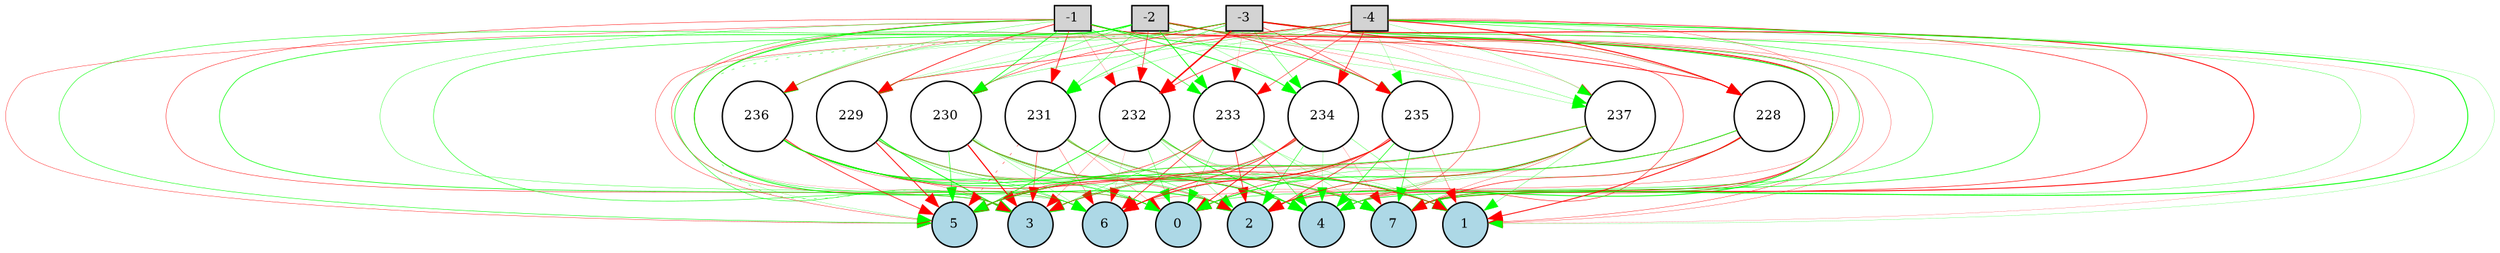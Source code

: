 digraph {
	node [fontsize=9 height=0.2 shape=circle width=0.2]
	-1 [fillcolor=lightgray shape=box style=filled]
	-2 [fillcolor=lightgray shape=box style=filled]
	-3 [fillcolor=lightgray shape=box style=filled]
	-4 [fillcolor=lightgray shape=box style=filled]
	0 [fillcolor=lightblue style=filled]
	1 [fillcolor=lightblue style=filled]
	2 [fillcolor=lightblue style=filled]
	3 [fillcolor=lightblue style=filled]
	4 [fillcolor=lightblue style=filled]
	5 [fillcolor=lightblue style=filled]
	6 [fillcolor=lightblue style=filled]
	7 [fillcolor=lightblue style=filled]
	228 [fillcolor=white style=filled]
	229 [fillcolor=white style=filled]
	230 [fillcolor=white style=filled]
	231 [fillcolor=white style=filled]
	232 [fillcolor=white style=filled]
	233 [fillcolor=white style=filled]
	234 [fillcolor=white style=filled]
	235 [fillcolor=white style=filled]
	236 [fillcolor=white style=filled]
	237 [fillcolor=white style=filled]
	-1 -> 228 [color=green penwidth=0.10587571490816157 style=solid]
	-1 -> 229 [color=red penwidth=0.47890961288723755 style=solid]
	-1 -> 230 [color=green penwidth=0.49473795415962885 style=solid]
	-1 -> 231 [color=red penwidth=0.46725247209300347 style=solid]
	-1 -> 232 [color=red penwidth=0.14845027004882225 style=solid]
	-1 -> 233 [color=green penwidth=0.36928526336265766 style=solid]
	-1 -> 234 [color=green penwidth=0.5052386309355582 style=solid]
	-1 -> 235 [color=green penwidth=0.43859898140521647 style=solid]
	-1 -> 236 [color=green penwidth=0.21364553371542583 style=solid]
	-1 -> 237 [color=green penwidth=0.15835979824527305 style=solid]
	-2 -> 228 [color=red penwidth=0.25003982117238666 style=solid]
	-2 -> 229 [color=green penwidth=0.12327822608550043 style=solid]
	-2 -> 230 [color=green penwidth=0.2886905490765723 style=solid]
	-2 -> 231 [color=green penwidth=0.2565438412946133 style=solid]
	-2 -> 232 [color=red penwidth=0.372413490447 style=solid]
	-2 -> 233 [color=green penwidth=0.5791520630835076 style=solid]
	-2 -> 234 [color=green penwidth=0.18009095472935027 style=solid]
	-2 -> 235 [color=red penwidth=0.4236857197513486 style=solid]
	-2 -> 236 [color=green penwidth=0.12981010412337396 style=solid]
	-2 -> 237 [color=green penwidth=0.19617580826381298 style=solid]
	-3 -> 228 [color=red penwidth=0.5152698800875024 style=solid]
	-3 -> 229 [color=green penwidth=0.22940499904389022 style=solid]
	-3 -> 230 [color=red penwidth=0.3289981432567214 style=solid]
	-3 -> 231 [color=green penwidth=0.33396992098204226 style=solid]
	-3 -> 232 [color=red penwidth=1.0335122723310455 style=solid]
	-3 -> 233 [color=red penwidth=0.12449153848090078 style=solid]
	-3 -> 234 [color=green penwidth=0.2857086292326134 style=solid]
	-3 -> 235 [color=red penwidth=0.33932780410035984 style=solid]
	-3 -> 236 [color=green penwidth=0.23373844176578676 style=solid]
	-3 -> 237 [color=red penwidth=0.11248036215842488 style=solid]
	-4 -> 228 [color=red penwidth=0.664423351056326 style=solid]
	-4 -> 229 [color=red penwidth=0.3541285251955042 style=solid]
	-4 -> 230 [color=green penwidth=0.22643456277827928 style=solid]
	-4 -> 231 [color=green penwidth=0.15729887162104933 style=solid]
	-4 -> 232 [color=red penwidth=0.3935761777699238 style=solid]
	-4 -> 233 [color=red penwidth=0.3073509983016066 style=solid]
	-4 -> 234 [color=red penwidth=0.4553179679442645 style=solid]
	-4 -> 235 [color=green penwidth=0.14124754293600147 style=solid]
	-4 -> 236 [color=red penwidth=0.20642592143198968 style=solid]
	-4 -> 237 [color=green penwidth=0.16481043851717403 style=solid]
	228 -> 0 [color=green penwidth=0.22296368973081604 style=solid]
	228 -> 1 [color=red penwidth=0.6022185784659321 style=solid]
	228 -> 2 [color=green penwidth=0.18780427895124135 style=solid]
	228 -> 3 [color=green penwidth=0.22299768122345143 style=solid]
	228 -> 4 [color=green penwidth=0.18260827144474157 style=solid]
	228 -> 5 [color=red penwidth=0.12381174778778915 style=solid]
	228 -> 6 [color=green penwidth=0.15882808898546455 style=solid]
	228 -> 7 [color=red penwidth=0.3935974609568649 style=solid]
	229 -> 0 [color=green penwidth=0.11775633148376499 style=solid]
	229 -> 1 [color=green penwidth=0.1964541946472359 style=solid]
	229 -> 2 [color=red penwidth=0.1114729661525355 style=solid]
	229 -> 3 [color=green penwidth=0.6084506672375111 style=solid]
	229 -> 4 [color=green penwidth=0.24783790441734393 style=solid]
	229 -> 5 [color=red penwidth=0.5814104197223294 style=solid]
	229 -> 6 [color=green penwidth=0.23891529690548502 style=solid]
	229 -> 7 [color=red penwidth=0.14779538198311262 style=solid]
	230 -> 0 [color=green penwidth=0.2279073529824555 style=solid]
	230 -> 1 [color=green penwidth=0.34046611786855935 style=solid]
	230 -> 2 [color=green penwidth=0.28317917324796665 style=solid]
	230 -> 3 [color=red penwidth=0.7618433982722962 style=solid]
	230 -> 4 [color=red penwidth=0.342737723439985 style=solid]
	230 -> 5 [color=green penwidth=0.3739854810214456 style=solid]
	230 -> 6 [color=green penwidth=0.1646536052978713 style=solid]
	230 -> 7 [color=green penwidth=0.1390505557508005 style=solid]
	231 -> 0 [color=red penwidth=0.15267895232134754 style=solid]
	231 -> 1 [color=green penwidth=0.43071900954974984 style=solid]
	231 -> 2 [color=green penwidth=0.2605158905053 style=solid]
	231 -> 3 [color=red penwidth=0.3073452568677777 style=solid]
	231 -> 4 [color=green penwidth=0.11958735603839808 style=solid]
	231 -> 5 [color=red penwidth=0.2701024047193159 style=dotted]
	231 -> 6 [color=red penwidth=0.20537666887252543 style=solid]
	231 -> 7 [color=red penwidth=0.20142854853337222 style=solid]
	232 -> 0 [color=green penwidth=0.23487528419451728 style=solid]
	232 -> 1 [color=green penwidth=0.22732453533176727 style=solid]
	232 -> 2 [color=green penwidth=0.19823086130406986 style=solid]
	232 -> 3 [color=red penwidth=0.1632076490472076 style=solid]
	232 -> 4 [color=green penwidth=0.5128891466166897 style=solid]
	232 -> 5 [color=green penwidth=0.49181528725052637 style=solid]
	232 -> 6 [color=red penwidth=0.10111138411137247 style=solid]
	232 -> 7 [color=red penwidth=0.13885020870715648 style=solid]
	233 -> 0 [color=green penwidth=0.21934606304373833 style=solid]
	233 -> 1 [color=green penwidth=0.1683156941810084 style=solid]
	233 -> 2 [color=red penwidth=0.4411734937554327 style=solid]
	233 -> 3 [color=green penwidth=0.25838696376749526 style=solid]
	233 -> 4 [color=green penwidth=0.33201110871222106 style=solid]
	233 -> 5 [color=red penwidth=0.3356604929947671 style=solid]
	233 -> 6 [color=red penwidth=0.43891584369916914 style=solid]
	233 -> 7 [color=green penwidth=0.1816806379413074 style=solid]
	234 -> 0 [color=red penwidth=0.5536088364534621 style=solid]
	234 -> 1 [color=green penwidth=0.21254851291534627 style=solid]
	234 -> 2 [color=green penwidth=0.3623599507467372 style=solid]
	234 -> 3 [color=green penwidth=0.23550639320026348 style=solid]
	234 -> 4 [color=green penwidth=0.14347119926124668 style=solid]
	234 -> 5 [color=red penwidth=0.3842497041856545 style=solid]
	234 -> 6 [color=red penwidth=0.4519732253607116 style=solid]
	234 -> 7 [color=red penwidth=0.13570198125721 style=solid]
	235 -> 0 [color=red penwidth=0.2847374786776237 style=solid]
	235 -> 1 [color=red penwidth=0.2265769512950966 style=solid]
	235 -> 2 [color=red penwidth=0.434991612887893 style=solid]
	235 -> 3 [color=green penwidth=0.20269273681484404 style=solid]
	235 -> 4 [color=green penwidth=0.4252285296714201 style=solid]
	235 -> 5 [color=red penwidth=0.23895904878952048 style=solid]
	235 -> 6 [color=red penwidth=0.5786123448437981 style=solid]
	235 -> 7 [color=green penwidth=0.38317766830877054 style=solid]
	236 -> 0 [color=green penwidth=0.43099867465718766 style=solid]
	236 -> 1 [color=red penwidth=0.40020524751442577 style=solid]
	236 -> 2 [color=red penwidth=0.18575039982206298 style=solid]
	236 -> 3 [color=red penwidth=0.19607852901838752 style=solid]
	236 -> 4 [color=green penwidth=0.5194926250952965 style=solid]
	236 -> 5 [color=red penwidth=0.45673772164636417 style=solid]
	236 -> 6 [color=green penwidth=0.3106918232960546 style=solid]
	236 -> 7 [color=green penwidth=0.48889744903788257 style=solid]
	237 -> 0 [color=green penwidth=0.5722826658803973 style=solid]
	237 -> 1 [color=green penwidth=0.20456141755619772 style=solid]
	237 -> 2 [color=red penwidth=0.42335042060145567 style=solid]
	237 -> 3 [color=red penwidth=0.3117236982791186 style=solid]
	237 -> 4 [color=green penwidth=0.15963315268051353 style=solid]
	237 -> 5 [color=green penwidth=0.4422941650648423 style=solid]
	237 -> 6 [color=red penwidth=0.12404385191654724 style=solid]
	237 -> 7 [color=red penwidth=0.20001338988738748 style=solid]
	-1 -> 0 [color=red penwidth=0.29612166589055855 style=solid]
	-1 -> 1 [color=red penwidth=0.2492589448204946 style=solid]
	-1 -> 2 [color=green penwidth=0.5851201686319724 style=solid]
	-1 -> 3 [color=red penwidth=0.2925758930410115 style=solid]
	-1 -> 4 [color=red penwidth=0.3397792477930011 style=solid]
	-1 -> 5 [color=red penwidth=0.24074083626447476 style=solid]
	-1 -> 6 [color=green penwidth=0.2277111309263966 style=solid]
	-1 -> 7 [color=red penwidth=0.5206592989494814 style=solid]
	-2 -> 0 [color=green penwidth=0.2937276567886307 style=solid]
	-2 -> 1 [color=red penwidth=0.1926934055099203 style=solid]
	-2 -> 2 [color=red penwidth=0.1713376124760051 style=solid]
	-2 -> 3 [color=green penwidth=0.43235329963706093 style=solid]
	-2 -> 4 [color=red penwidth=0.2994935116997697 style=solid]
	-2 -> 5 [color=green penwidth=0.3300606146835821 style=solid]
	-2 -> 6 [color=green penwidth=0.34155648982700343 style=solid]
	-2 -> 7 [color=green penwidth=0.34946235584373986 style=solid]
	-3 -> 0 [color=red penwidth=0.13558224658371487 style=solid]
	-3 -> 1 [color=red penwidth=0.11208956212877307 style=solid]
	-3 -> 2 [color=green penwidth=0.5812589644733539 style=solid]
	-3 -> 3 [color=green penwidth=0.32577569507657655 style=solid]
	-3 -> 4 [color=green penwidth=0.40678089807165774 style=solid]
	-3 -> 5 [color=red penwidth=0.2492149369790255 style=solid]
	-3 -> 6 [color=red penwidth=0.1106909841718165 style=solid]
	-3 -> 7 [color=red penwidth=0.6065411863890696 style=solid]
	-4 -> 0 [color=green penwidth=0.32134664453699247 style=solid]
	-4 -> 1 [color=green penwidth=0.13628654330833406 style=solid]
	-4 -> 2 [color=red penwidth=0.3824935200312849 style=solid]
	-4 -> 3 [color=green penwidth=0.2847929802482234 style=dotted]
	-4 -> 4 [color=green penwidth=0.20953085506913108 style=solid]
	-4 -> 5 [color=green penwidth=0.14684759349180143 style=solid]
	-4 -> 6 [color=red penwidth=0.2048974770167808 style=solid]
	-4 -> 7 [color=green penwidth=0.6222347127256572 style=solid]
}
